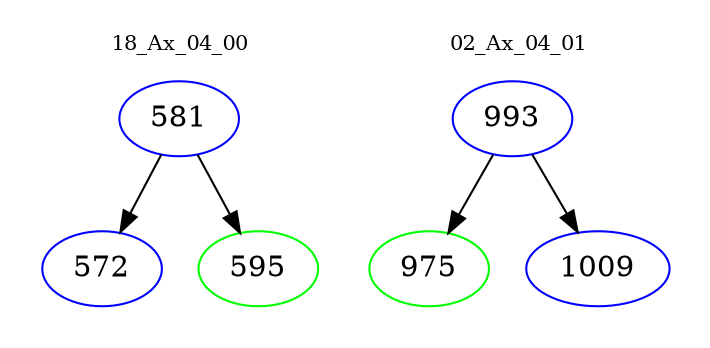 digraph{
subgraph cluster_0 {
color = white
label = "18_Ax_04_00";
fontsize=10;
T0_581 [label="581", color="blue"]
T0_581 -> T0_572 [color="black"]
T0_572 [label="572", color="blue"]
T0_581 -> T0_595 [color="black"]
T0_595 [label="595", color="green"]
}
subgraph cluster_1 {
color = white
label = "02_Ax_04_01";
fontsize=10;
T1_993 [label="993", color="blue"]
T1_993 -> T1_975 [color="black"]
T1_975 [label="975", color="green"]
T1_993 -> T1_1009 [color="black"]
T1_1009 [label="1009", color="blue"]
}
}
